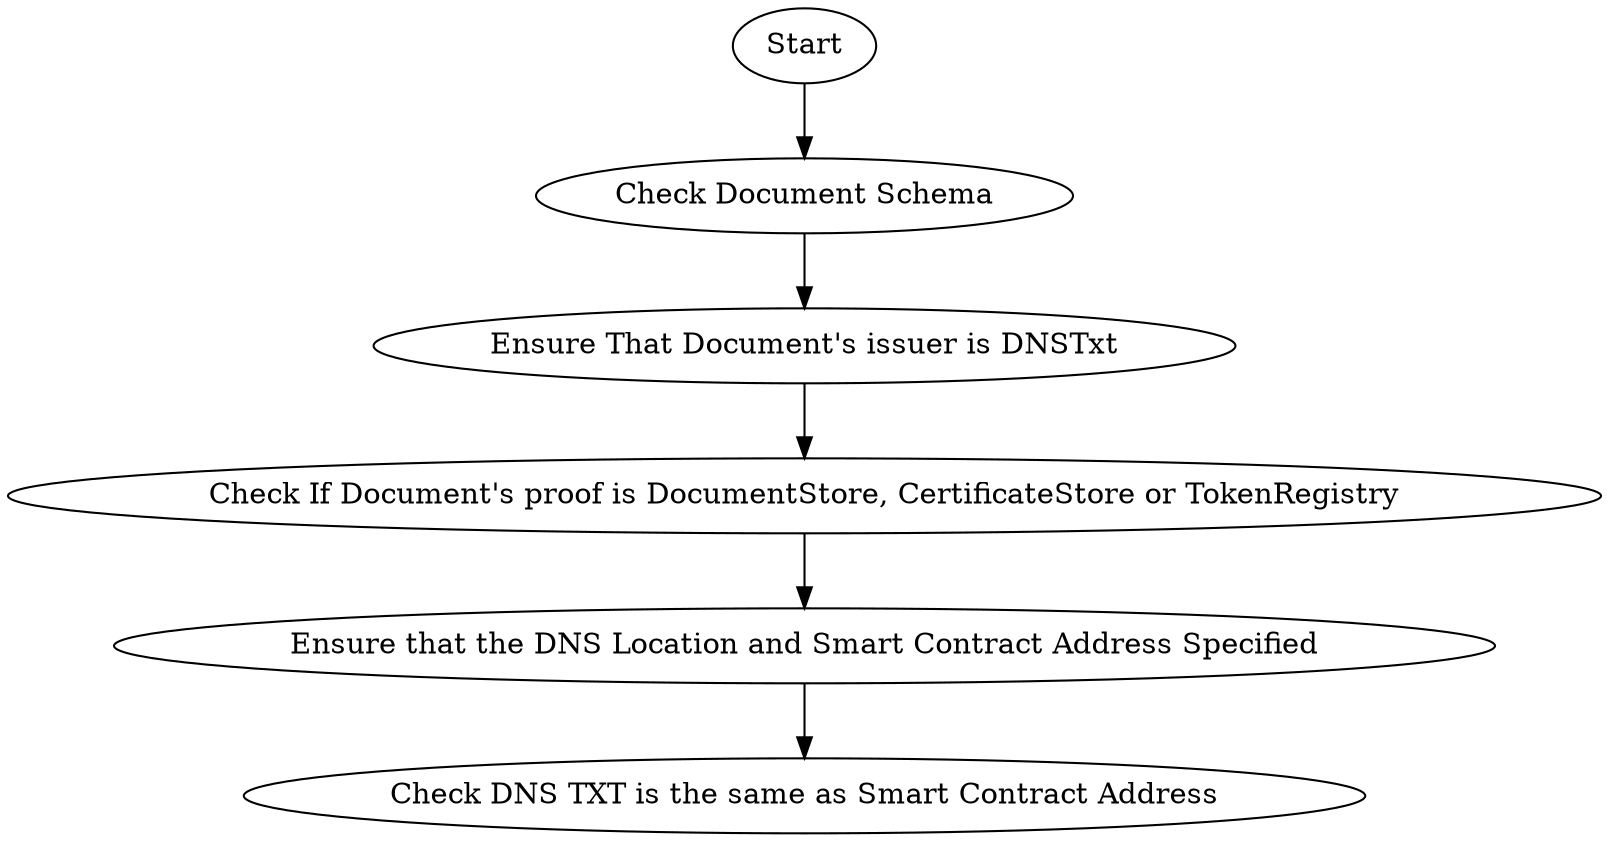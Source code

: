

digraph g {

    subgraph DnsTxt_Check {

        //"DnsTxtIdentityProof"
        // Test Condition
        // V2 // return (
        //     (issuer.documentStore || issuer.tokenRegistry || issuer.certificateStore) &&
        //     issuer.identityProof?.type === v2.IdentityProofType.DNSTxt
        //   );
        // V3 // return document.openAttestationMetadata.identityProof.type === v3.IdentityProofType.DNSTxt;

        label = "DnsTxtIdentityProof"
        DNSTxtStart [label="Start"]
        DNSTxtSchema [label="Check Document Schema"]
        DNSTxtIssuer [label="Ensure That Document's issuer is DNSTxt"]
        DNSTxtProof [label="Check If Document's proof is DocumentStore, CertificateStore or TokenRegistry"]
        DNSTxtEndpoint [label="Ensure that the DNS Location and Smart Contract Address Specified"]
        DNSTxtRevoked [label="Check DNS TXT is the same as Smart Contract Address"]
        
        DNSTxtStart -> DNSTxtSchema
        DNSTxtSchema -> DNSTxtIssuer
        DNSTxtIssuer -> DNSTxtProof
        DNSTxtProof -> DNSTxtEndpoint
        DNSTxtEndpoint -> DNSTxtRevoked
    }
    
}